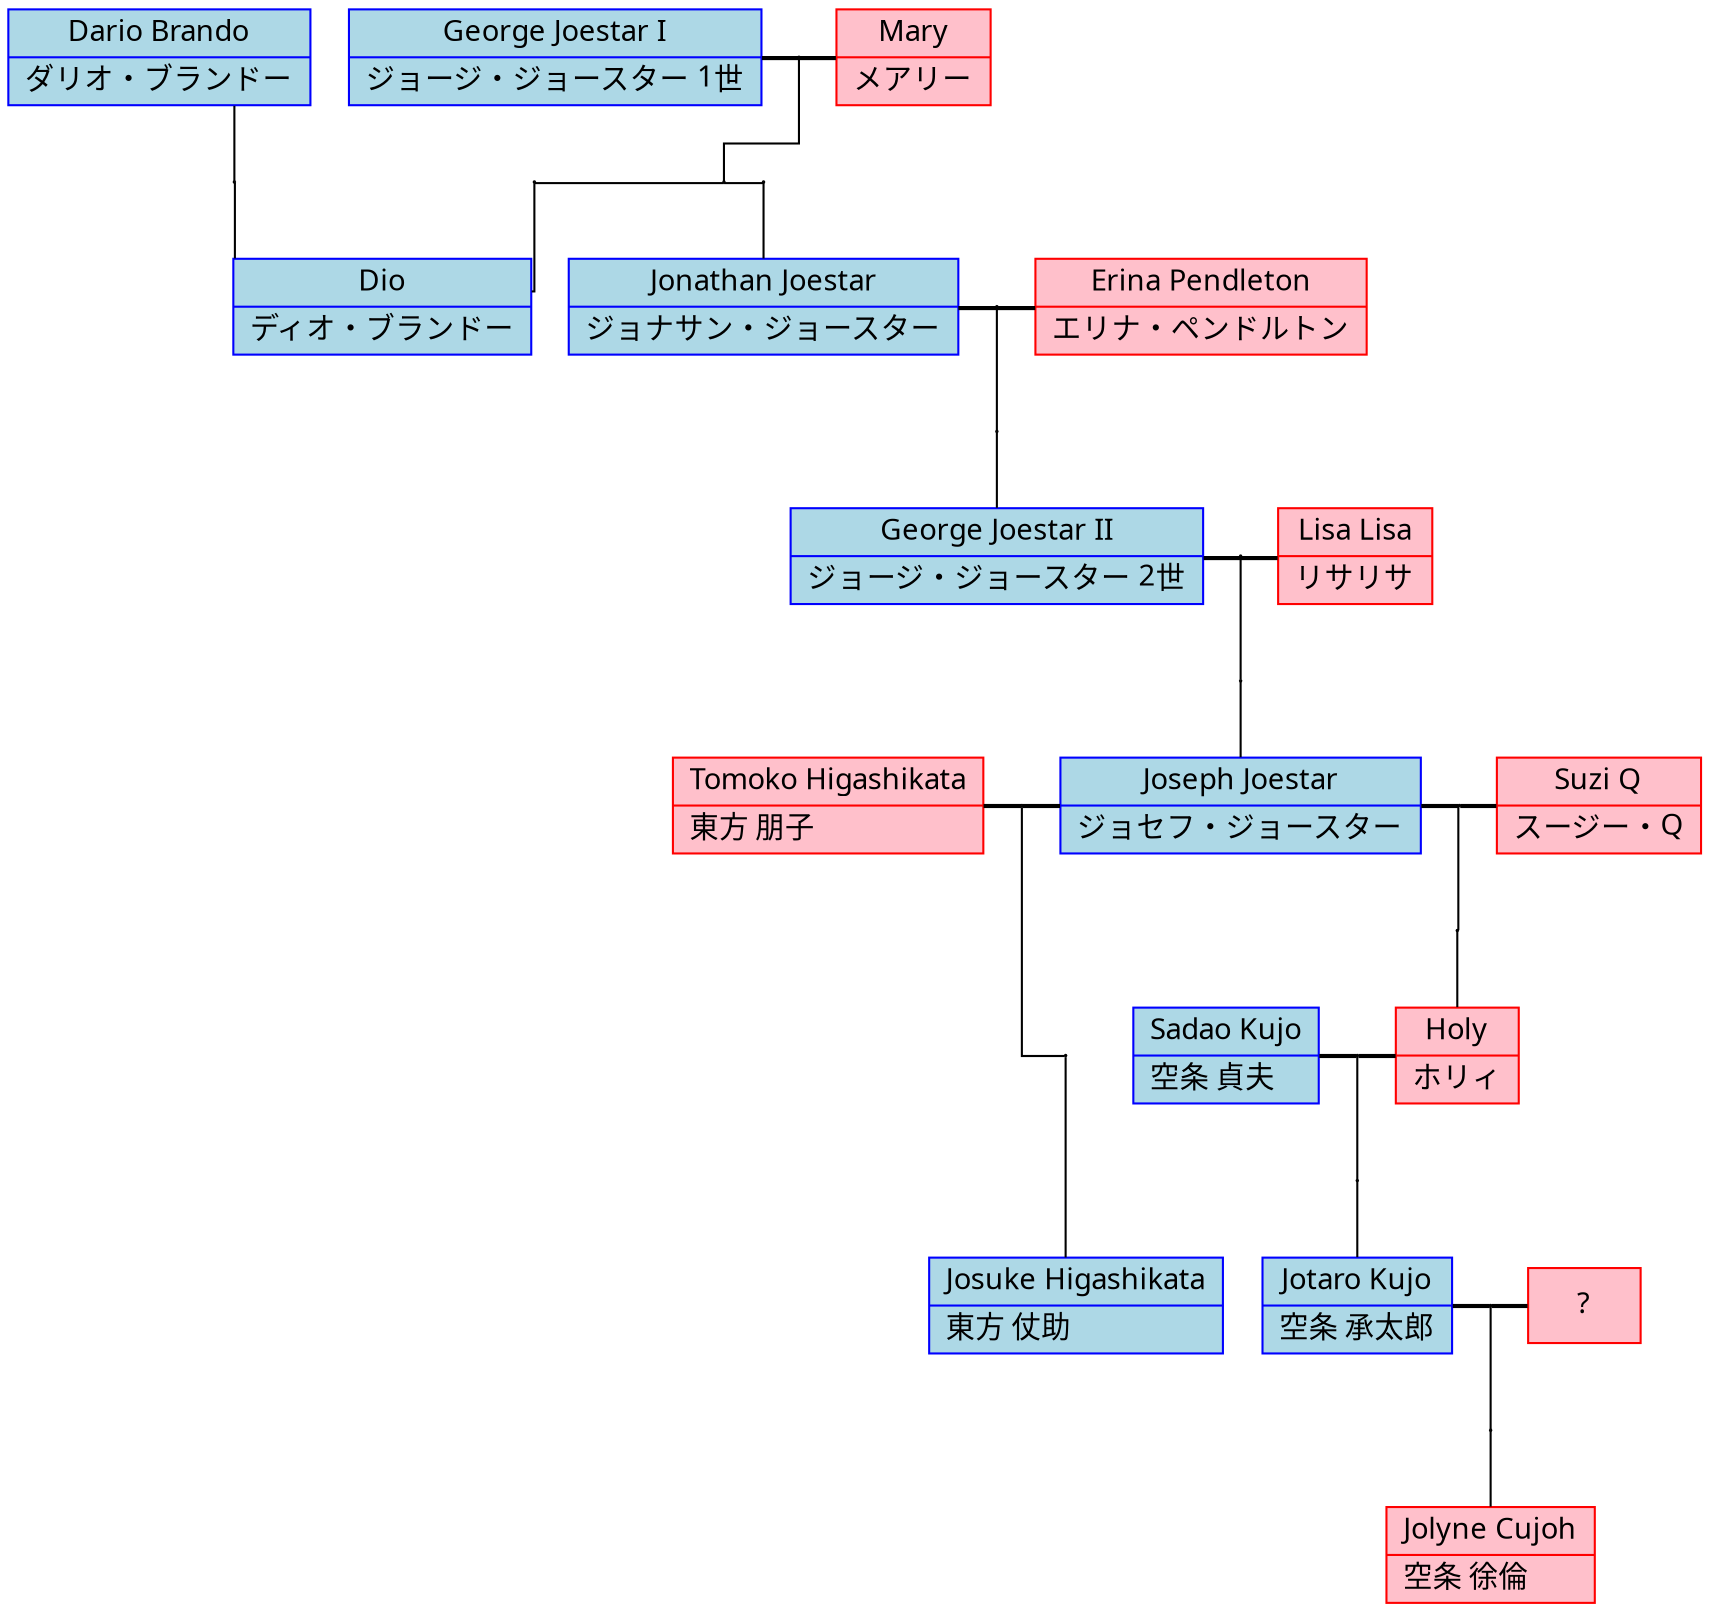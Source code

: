 graph "Joestars" {
graph [charset="UTF-8", rankdir="TB", splines="ortho"]
node [fontname="Sans", shape="record"]





GeorgeI [color="blue", fillcolor="lightblue", label="{ George&nbsp;Joestar&nbsp;I| ジョージ・ジョースター&nbsp;1世\l}", style="filled"]

Mary [color="red", fillcolor="pink", label="{ Mary| メアリー\l}", style="filled"]

Dario [color="blue", fillcolor="lightblue", label="{ Dario&nbsp;Brando| ダリオ・ブランドー\l}", style="filled"]

Jonathan [color="blue", fillcolor="lightblue", label="{ Jonathan&nbsp;Joestar| ジョナサン・ジョースター\l}", style="filled"]

Erina [color="red", fillcolor="pink", label="{ Erina&nbsp;Pendleton| エリナ・ペンドルトン\l}", style="filled"]

Dio [color="blue", fillcolor="lightblue", label="{ Dio| ディオ・ブランドー\l}", style="filled"]

GeorgeII [color="blue", fillcolor="lightblue", label="{ George&nbsp;Joestar&nbsp;II| ジョージ・ジョースター&nbsp;2世\l}", style="filled"]

LisaLisa [color="red", fillcolor="pink", label="{ Lisa&nbsp;Lisa| リサリサ\l}", style="filled"]

Joseph [color="blue", fillcolor="lightblue", label="{ Joseph&nbsp;Joestar| ジョセフ・ジョースター\l}", style="filled"]

SuziQ [color="red", fillcolor="pink", label="{ Suzi&nbsp;Q| スージー・Q\l}", style="filled"]

Tomoko [color="red", fillcolor="pink", label="{ Tomoko&nbsp;Higashikata| 東方&nbsp;朋子\l}", style="filled"]

Sadao [color="blue", fillcolor="lightblue", label="{ Sadao&nbsp;Kujo| 空条&nbsp;貞夫\l}", style="filled"]

Holy [color="red", fillcolor="pink", label="{ Holy| ホリィ\l}", style="filled"]

Jotaro [color="blue", fillcolor="lightblue", label="{ Jotaro&nbsp;Kujo| 空条&nbsp;承太郎\l}", style="filled"]

JotaroWife [color="red", fillcolor="pink", label="{ ?}", style="filled"]

Jolyne [color="red", fillcolor="pink", label="{ Jolyne&nbsp;Cujoh| 空条&nbsp;徐倫\l}", style="filled"]

Josuke [color="blue", fillcolor="lightblue", label="{ Josuke&nbsp;Higashikata| 東方&nbsp;仗助\l}", style="filled"]

{rank=same; Dario -- GeorgeI [style=invis]}

{rank=same; Dio -- Jonathan [style=invis]}

{rank=same; Tomoko -- Joseph -- SuziQ [style=invis]}

{rank=same; Josuke -- Jotaro [style=invis]}

f0_c [height="0.01", shape="point", width="0.01"]
Dario -- f0_c
f0_c -- Dio

f1_p [height="0.01", shape="point", width="0.01"]
f1_c0 [height="0.01", shape="point", width="0.01"]
f1_c1 [height="0.01", shape="point", width="0.01"]
f1_c2 [height="0.01", shape="point", width="0.01"]
{rank=same; GeorgeI -- f1_p -- Mary [style=bold]}
{rank=same; f1_c0 -- f1_c1 -- f1_c2}
f1_p -- f1_c1
f1_c0 -- Dio
f1_c2 -- Jonathan

f2_p [height="0.01", shape="point", width="0.01"]
f2_c [height="0.01", shape="point", width="0.01"]
{rank=same; Jonathan -- f2_p -- Erina [style=bold]}
f2_p -- f2_c
f2_c -- GeorgeII

f3_p [height="0.01", shape="point", width="0.01"]
f3_c [height="0.01", shape="point", width="0.01"]
{rank=same; GeorgeII -- f3_p -- LisaLisa [style=bold]}
f3_p -- f3_c
f3_c -- Joseph

f4_p [height="0.01", shape="point", width="0.01"]
f4_c [height="0.01", shape="point", width="0.01"]
{rank=same; Tomoko -- f4_p -- Joseph [style=bold]}
f4_p -- f4_c
f4_c -- Josuke

f5_p [height="0.01", shape="point", width="0.01"]
f5_c [height="0.01", shape="point", width="0.01"]
{rank=same; Joseph -- f5_p -- SuziQ [style=bold]}
f5_p -- f5_c
f5_c -- Holy

f6_p [height="0.01", shape="point", width="0.01"]
f6_c [height="0.01", shape="point", width="0.01"]
{rank=same; Sadao -- f6_p -- Holy [style=bold]}
f6_p -- f6_c
f6_c -- Jotaro

f7_p [height="0.01", shape="point", width="0.01"]
f7_c [height="0.01", shape="point", width="0.01"]
{rank=same; Jotaro -- f7_p -- JotaroWife [style=bold]}
f7_p -- f7_c
f7_c -- Jolyne

}
